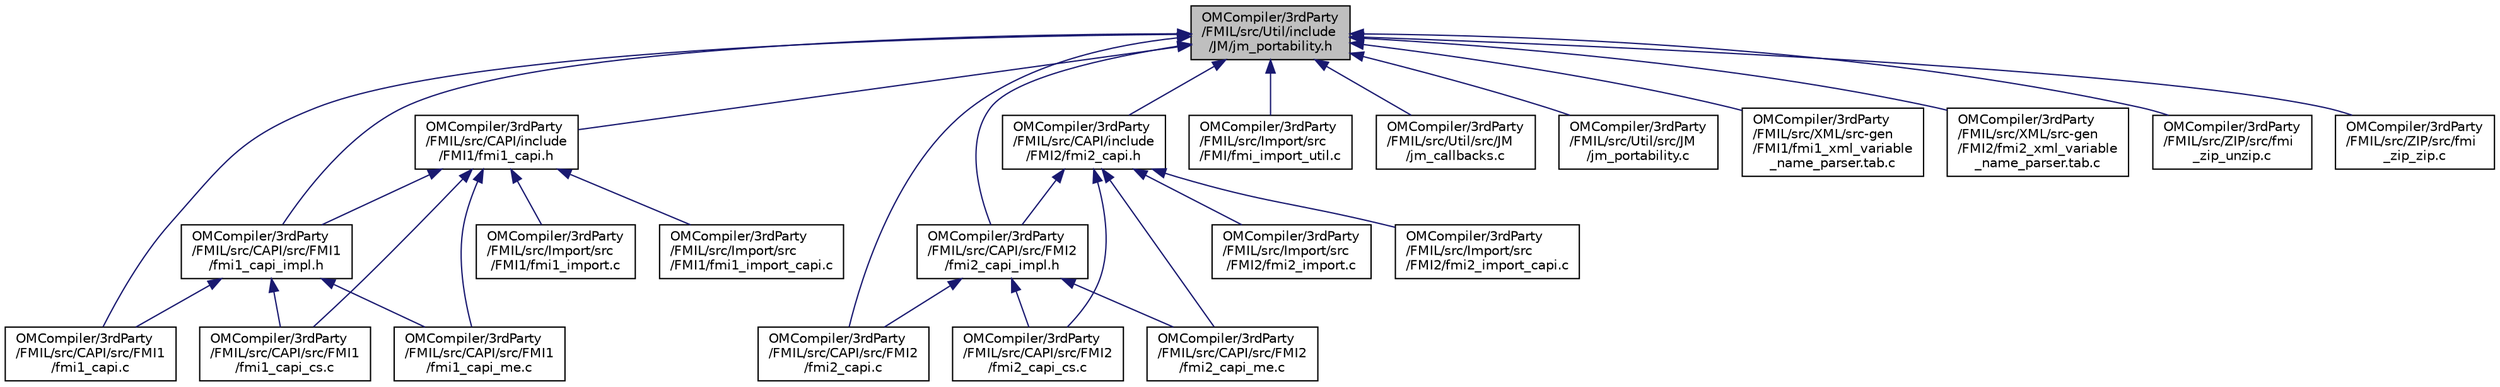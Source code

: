 digraph "OMCompiler/3rdParty/FMIL/src/Util/include/JM/jm_portability.h"
{
  edge [fontname="Helvetica",fontsize="10",labelfontname="Helvetica",labelfontsize="10"];
  node [fontname="Helvetica",fontsize="10",shape=record];
  Node7 [label="OMCompiler/3rdParty\l/FMIL/src/Util/include\l/JM/jm_portability.h",height=0.2,width=0.4,color="black", fillcolor="grey75", style="filled", fontcolor="black"];
  Node7 -> Node8 [dir="back",color="midnightblue",fontsize="10",style="solid",fontname="Helvetica"];
  Node8 [label="OMCompiler/3rdParty\l/FMIL/src/CAPI/include\l/FMI1/fmi1_capi.h",height=0.2,width=0.4,color="black", fillcolor="white", style="filled",URL="$d9/ddf/fmi1__capi_8h.html",tooltip="Public interfaces for the FMI CAPI library. "];
  Node8 -> Node9 [dir="back",color="midnightblue",fontsize="10",style="solid",fontname="Helvetica"];
  Node9 [label="OMCompiler/3rdParty\l/FMIL/src/CAPI/src/FMI1\l/fmi1_capi_cs.c",height=0.2,width=0.4,color="black", fillcolor="white", style="filled",URL="$d7/de8/fmi1__capi__cs_8c.html"];
  Node8 -> Node10 [dir="back",color="midnightblue",fontsize="10",style="solid",fontname="Helvetica"];
  Node10 [label="OMCompiler/3rdParty\l/FMIL/src/CAPI/src/FMI1\l/fmi1_capi_impl.h",height=0.2,width=0.4,color="black", fillcolor="white", style="filled",URL="$d5/d74/fmi1__capi__impl_8h.html"];
  Node10 -> Node11 [dir="back",color="midnightblue",fontsize="10",style="solid",fontname="Helvetica"];
  Node11 [label="OMCompiler/3rdParty\l/FMIL/src/CAPI/src/FMI1\l/fmi1_capi.c",height=0.2,width=0.4,color="black", fillcolor="white", style="filled",URL="$db/da3/fmi1__capi_8c.html"];
  Node10 -> Node9 [dir="back",color="midnightblue",fontsize="10",style="solid",fontname="Helvetica"];
  Node10 -> Node12 [dir="back",color="midnightblue",fontsize="10",style="solid",fontname="Helvetica"];
  Node12 [label="OMCompiler/3rdParty\l/FMIL/src/CAPI/src/FMI1\l/fmi1_capi_me.c",height=0.2,width=0.4,color="black", fillcolor="white", style="filled",URL="$d6/d62/fmi1__capi__me_8c.html"];
  Node8 -> Node12 [dir="back",color="midnightblue",fontsize="10",style="solid",fontname="Helvetica"];
  Node8 -> Node13 [dir="back",color="midnightblue",fontsize="10",style="solid",fontname="Helvetica"];
  Node13 [label="OMCompiler/3rdParty\l/FMIL/src/Import/src\l/FMI1/fmi1_import.c",height=0.2,width=0.4,color="black", fillcolor="white", style="filled",URL="$da/d13/fmi1__import_8c.html"];
  Node8 -> Node14 [dir="back",color="midnightblue",fontsize="10",style="solid",fontname="Helvetica"];
  Node14 [label="OMCompiler/3rdParty\l/FMIL/src/Import/src\l/FMI1/fmi1_import_capi.c",height=0.2,width=0.4,color="black", fillcolor="white", style="filled",URL="$d2/ddd/fmi1__import__capi_8c.html"];
  Node7 -> Node15 [dir="back",color="midnightblue",fontsize="10",style="solid",fontname="Helvetica"];
  Node15 [label="OMCompiler/3rdParty\l/FMIL/src/CAPI/include\l/FMI2/fmi2_capi.h",height=0.2,width=0.4,color="black", fillcolor="white", style="filled",URL="$dc/d0a/fmi2__capi_8h.html",tooltip="Public interfaces for the FMI CAPI library. "];
  Node15 -> Node16 [dir="back",color="midnightblue",fontsize="10",style="solid",fontname="Helvetica"];
  Node16 [label="OMCompiler/3rdParty\l/FMIL/src/CAPI/src/FMI2\l/fmi2_capi_cs.c",height=0.2,width=0.4,color="black", fillcolor="white", style="filled",URL="$d4/d12/fmi2__capi__cs_8c.html"];
  Node15 -> Node17 [dir="back",color="midnightblue",fontsize="10",style="solid",fontname="Helvetica"];
  Node17 [label="OMCompiler/3rdParty\l/FMIL/src/CAPI/src/FMI2\l/fmi2_capi_impl.h",height=0.2,width=0.4,color="black", fillcolor="white", style="filled",URL="$d3/d80/fmi2__capi__impl_8h.html"];
  Node17 -> Node18 [dir="back",color="midnightblue",fontsize="10",style="solid",fontname="Helvetica"];
  Node18 [label="OMCompiler/3rdParty\l/FMIL/src/CAPI/src/FMI2\l/fmi2_capi.c",height=0.2,width=0.4,color="black", fillcolor="white", style="filled",URL="$d2/d69/fmi2__capi_8c.html"];
  Node17 -> Node16 [dir="back",color="midnightblue",fontsize="10",style="solid",fontname="Helvetica"];
  Node17 -> Node19 [dir="back",color="midnightblue",fontsize="10",style="solid",fontname="Helvetica"];
  Node19 [label="OMCompiler/3rdParty\l/FMIL/src/CAPI/src/FMI2\l/fmi2_capi_me.c",height=0.2,width=0.4,color="black", fillcolor="white", style="filled",URL="$d4/da0/fmi2__capi__me_8c.html"];
  Node15 -> Node19 [dir="back",color="midnightblue",fontsize="10",style="solid",fontname="Helvetica"];
  Node15 -> Node20 [dir="back",color="midnightblue",fontsize="10",style="solid",fontname="Helvetica"];
  Node20 [label="OMCompiler/3rdParty\l/FMIL/src/Import/src\l/FMI2/fmi2_import.c",height=0.2,width=0.4,color="black", fillcolor="white", style="filled",URL="$d3/df2/fmi2__import_8c.html"];
  Node15 -> Node21 [dir="back",color="midnightblue",fontsize="10",style="solid",fontname="Helvetica"];
  Node21 [label="OMCompiler/3rdParty\l/FMIL/src/Import/src\l/FMI2/fmi2_import_capi.c",height=0.2,width=0.4,color="black", fillcolor="white", style="filled",URL="$d0/de2/fmi2__import__capi_8c.html"];
  Node7 -> Node11 [dir="back",color="midnightblue",fontsize="10",style="solid",fontname="Helvetica"];
  Node7 -> Node10 [dir="back",color="midnightblue",fontsize="10",style="solid",fontname="Helvetica"];
  Node7 -> Node18 [dir="back",color="midnightblue",fontsize="10",style="solid",fontname="Helvetica"];
  Node7 -> Node17 [dir="back",color="midnightblue",fontsize="10",style="solid",fontname="Helvetica"];
  Node7 -> Node22 [dir="back",color="midnightblue",fontsize="10",style="solid",fontname="Helvetica"];
  Node22 [label="OMCompiler/3rdParty\l/FMIL/src/Import/src\l/FMI/fmi_import_util.c",height=0.2,width=0.4,color="black", fillcolor="white", style="filled",URL="$d4/d35/fmi__import__util_8c.html"];
  Node7 -> Node23 [dir="back",color="midnightblue",fontsize="10",style="solid",fontname="Helvetica"];
  Node23 [label="OMCompiler/3rdParty\l/FMIL/src/Util/src/JM\l/jm_callbacks.c",height=0.2,width=0.4,color="black", fillcolor="white", style="filled",URL="$df/d2a/jm__callbacks_8c.html"];
  Node7 -> Node24 [dir="back",color="midnightblue",fontsize="10",style="solid",fontname="Helvetica"];
  Node24 [label="OMCompiler/3rdParty\l/FMIL/src/Util/src/JM\l/jm_portability.c",height=0.2,width=0.4,color="black", fillcolor="white", style="filled",URL="$de/d6c/jm__portability_8c.html"];
  Node7 -> Node25 [dir="back",color="midnightblue",fontsize="10",style="solid",fontname="Helvetica"];
  Node25 [label="OMCompiler/3rdParty\l/FMIL/src/XML/src-gen\l/FMI1/fmi1_xml_variable\l_name_parser.tab.c",height=0.2,width=0.4,color="black", fillcolor="white", style="filled",URL="$d0/d41/fmi1__xml__variable__name__parser_8tab_8c.html"];
  Node7 -> Node26 [dir="back",color="midnightblue",fontsize="10",style="solid",fontname="Helvetica"];
  Node26 [label="OMCompiler/3rdParty\l/FMIL/src/XML/src-gen\l/FMI2/fmi2_xml_variable\l_name_parser.tab.c",height=0.2,width=0.4,color="black", fillcolor="white", style="filled",URL="$d3/dd8/fmi2__xml__variable__name__parser_8tab_8c.html"];
  Node7 -> Node27 [dir="back",color="midnightblue",fontsize="10",style="solid",fontname="Helvetica"];
  Node27 [label="OMCompiler/3rdParty\l/FMIL/src/ZIP/src/fmi\l_zip_unzip.c",height=0.2,width=0.4,color="black", fillcolor="white", style="filled",URL="$d9/d66/fmi__zip__unzip_8c.html"];
  Node7 -> Node28 [dir="back",color="midnightblue",fontsize="10",style="solid",fontname="Helvetica"];
  Node28 [label="OMCompiler/3rdParty\l/FMIL/src/ZIP/src/fmi\l_zip_zip.c",height=0.2,width=0.4,color="black", fillcolor="white", style="filled",URL="$df/dea/fmi__zip__zip_8c.html"];
}
